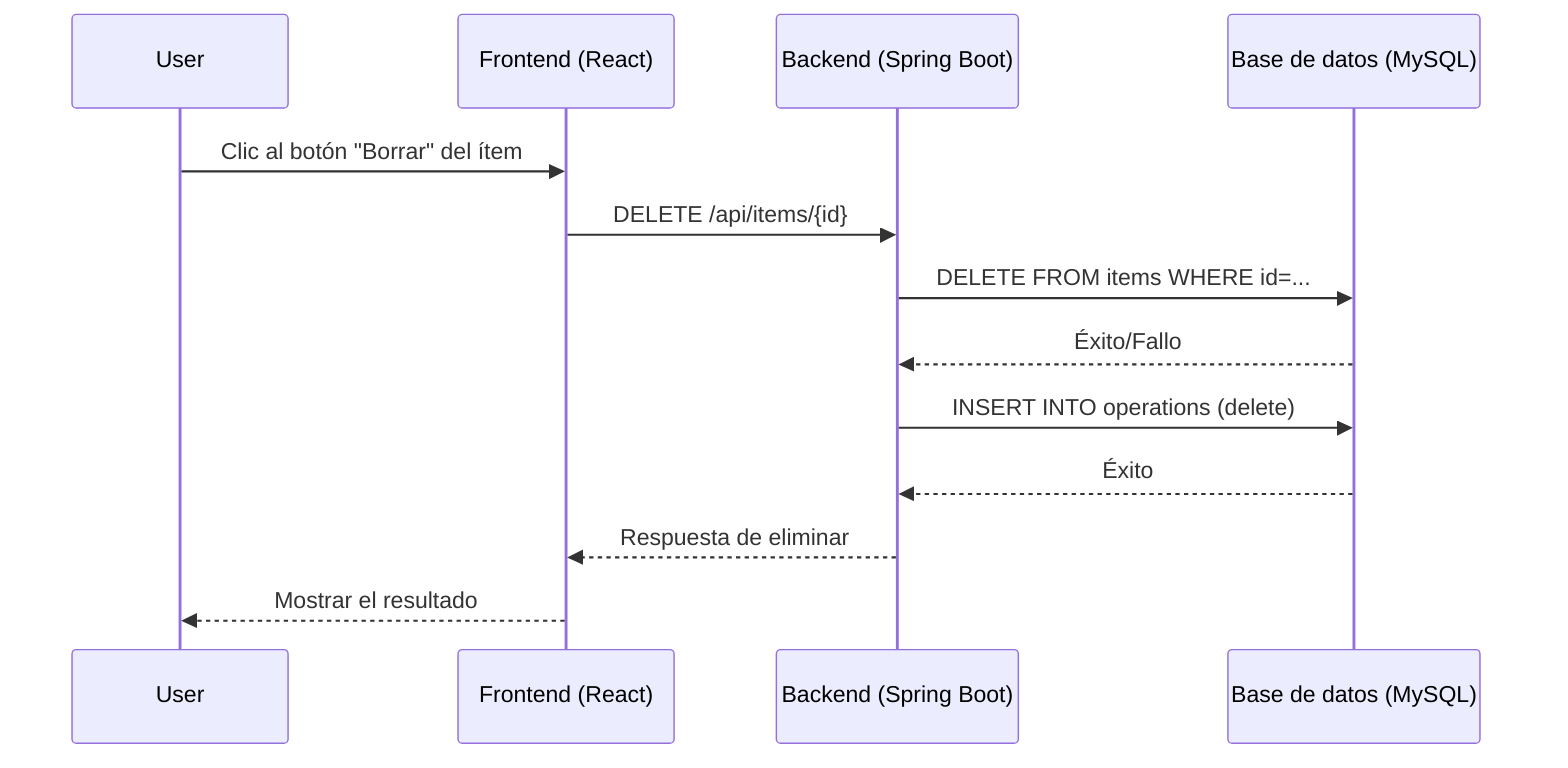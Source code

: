sequenceDiagram
    participant U as User
    participant F as Frontend (React)
    participant B as Backend (Spring Boot)
    participant D as Base de datos (MySQL)

    U->>F: Clic al botón "Borrar" del ítem
    F->>B: DELETE /api/items/{id}
    B->>D: DELETE FROM items WHERE id=...
    D-->>B: Éxito/Fallo
    B->>D: INSERT INTO operations (delete)
    D-->>B: Éxito
    B-->>F: Respuesta de eliminar
    F-->>U: Mostrar el resultado
